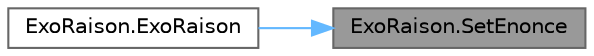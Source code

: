 digraph "ExoRaison.SetEnonce"
{
 // LATEX_PDF_SIZE
  bgcolor="transparent";
  edge [fontname=Helvetica,fontsize=10,labelfontname=Helvetica,labelfontsize=10];
  node [fontname=Helvetica,fontsize=10,shape=box,height=0.2,width=0.4];
  rankdir="RL";
  Node1 [id="Node000001",label="ExoRaison.SetEnonce",height=0.2,width=0.4,color="gray40", fillcolor="grey60", style="filled", fontcolor="black",tooltip=" "];
  Node1 -> Node2 [id="edge1_Node000001_Node000002",dir="back",color="steelblue1",style="solid",tooltip=" "];
  Node2 [id="Node000002",label="ExoRaison.ExoRaison",height=0.2,width=0.4,color="grey40", fillcolor="white", style="filled",URL="$class_exo_raison.html#a2c470682fc2c5aa0985692e97d685ea8",tooltip=" "];
}
